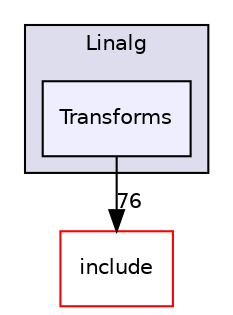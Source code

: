digraph "lib/Dialect/Linalg/Transforms" {
  bgcolor=transparent;
  compound=true
  node [ fontsize="10", fontname="Helvetica"];
  edge [ labelfontsize="10", labelfontname="Helvetica"];
  subgraph clusterdir_8edb792440615361a0811a7329611599 {
    graph [ bgcolor="#ddddee", pencolor="black", label="Linalg" fontname="Helvetica", fontsize="10", URL="dir_8edb792440615361a0811a7329611599.html"]
  dir_7e2f808e77498894ca0efbd745da2201 [shape=box, label="Transforms", style="filled", fillcolor="#eeeeff", pencolor="black", URL="dir_7e2f808e77498894ca0efbd745da2201.html"];
  }
  dir_d44c64559bbebec7f509842c48db8b23 [shape=box label="include" color="red" URL="dir_d44c64559bbebec7f509842c48db8b23.html"];
  dir_7e2f808e77498894ca0efbd745da2201->dir_d44c64559bbebec7f509842c48db8b23 [headlabel="76", labeldistance=1.5 headhref="dir_000088_000000.html"];
}
